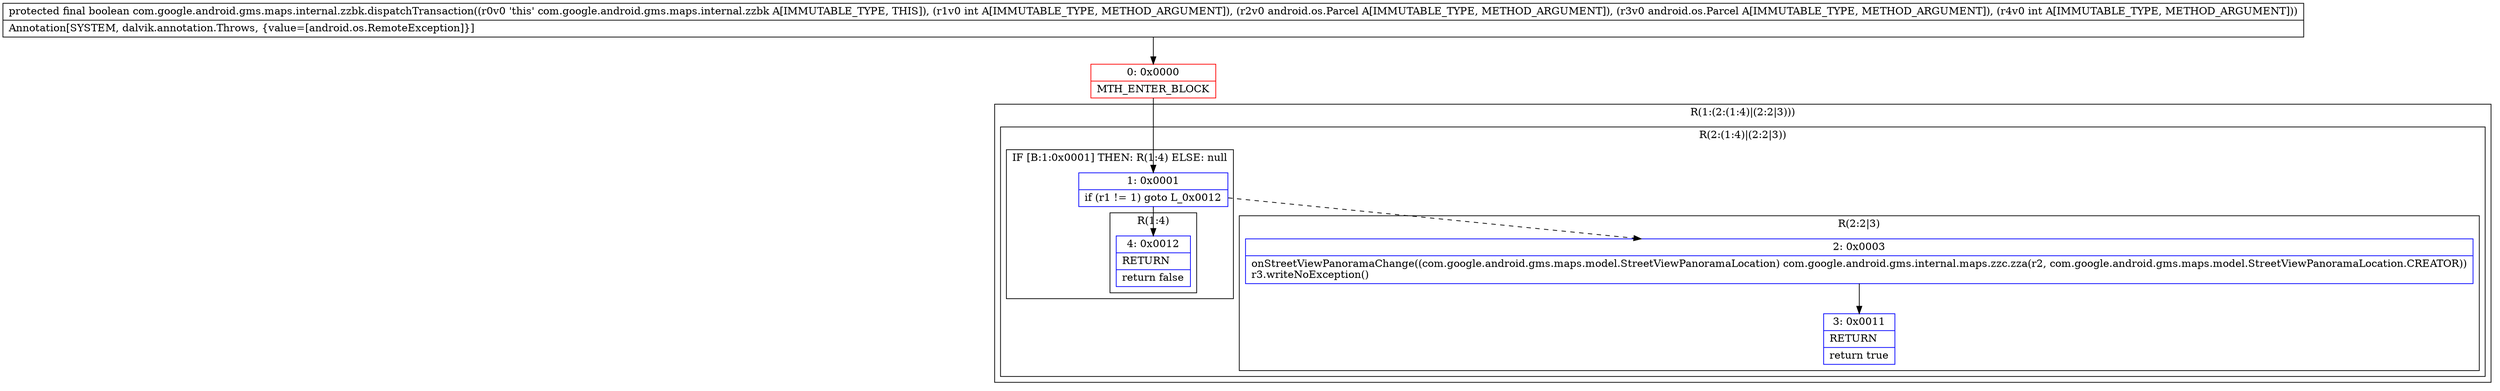 digraph "CFG forcom.google.android.gms.maps.internal.zzbk.dispatchTransaction(ILandroid\/os\/Parcel;Landroid\/os\/Parcel;I)Z" {
subgraph cluster_Region_194775091 {
label = "R(1:(2:(1:4)|(2:2|3)))";
node [shape=record,color=blue];
subgraph cluster_Region_998582285 {
label = "R(2:(1:4)|(2:2|3))";
node [shape=record,color=blue];
subgraph cluster_IfRegion_1891548001 {
label = "IF [B:1:0x0001] THEN: R(1:4) ELSE: null";
node [shape=record,color=blue];
Node_1 [shape=record,label="{1\:\ 0x0001|if (r1 != 1) goto L_0x0012\l}"];
subgraph cluster_Region_495183165 {
label = "R(1:4)";
node [shape=record,color=blue];
Node_4 [shape=record,label="{4\:\ 0x0012|RETURN\l|return false\l}"];
}
}
subgraph cluster_Region_1991621422 {
label = "R(2:2|3)";
node [shape=record,color=blue];
Node_2 [shape=record,label="{2\:\ 0x0003|onStreetViewPanoramaChange((com.google.android.gms.maps.model.StreetViewPanoramaLocation) com.google.android.gms.internal.maps.zzc.zza(r2, com.google.android.gms.maps.model.StreetViewPanoramaLocation.CREATOR))\lr3.writeNoException()\l}"];
Node_3 [shape=record,label="{3\:\ 0x0011|RETURN\l|return true\l}"];
}
}
}
Node_0 [shape=record,color=red,label="{0\:\ 0x0000|MTH_ENTER_BLOCK\l}"];
MethodNode[shape=record,label="{protected final boolean com.google.android.gms.maps.internal.zzbk.dispatchTransaction((r0v0 'this' com.google.android.gms.maps.internal.zzbk A[IMMUTABLE_TYPE, THIS]), (r1v0 int A[IMMUTABLE_TYPE, METHOD_ARGUMENT]), (r2v0 android.os.Parcel A[IMMUTABLE_TYPE, METHOD_ARGUMENT]), (r3v0 android.os.Parcel A[IMMUTABLE_TYPE, METHOD_ARGUMENT]), (r4v0 int A[IMMUTABLE_TYPE, METHOD_ARGUMENT]))  | Annotation[SYSTEM, dalvik.annotation.Throws, \{value=[android.os.RemoteException]\}]\l}"];
MethodNode -> Node_0;
Node_1 -> Node_2[style=dashed];
Node_1 -> Node_4;
Node_2 -> Node_3;
Node_0 -> Node_1;
}

